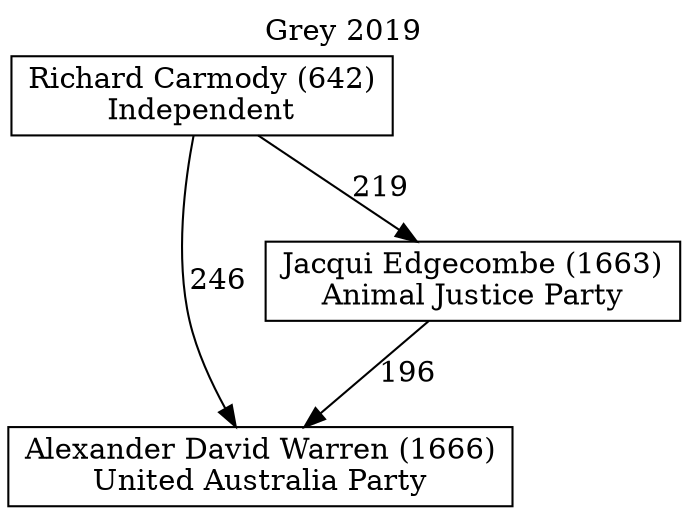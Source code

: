 // House preference flow
digraph "Alexander David Warren (1666)_Grey_2019" {
	graph [label="Grey 2019" labelloc=t mclimit=10]
	node [shape=box]
	"Alexander David Warren (1666)" [label="Alexander David Warren (1666)
United Australia Party"]
	"Jacqui Edgecombe (1663)" [label="Jacqui Edgecombe (1663)
Animal Justice Party"]
	"Richard Carmody (642)" [label="Richard Carmody (642)
Independent"]
	"Jacqui Edgecombe (1663)" -> "Alexander David Warren (1666)" [label=196]
	"Richard Carmody (642)" -> "Jacqui Edgecombe (1663)" [label=219]
	"Richard Carmody (642)" -> "Alexander David Warren (1666)" [label=246]
}
